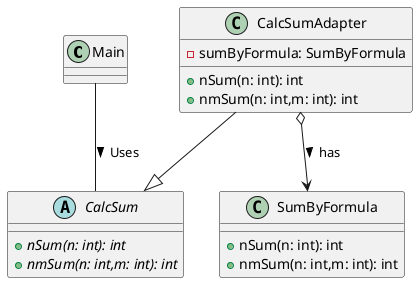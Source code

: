 @startuml adapter
class Main
abstract class CalcSum{
    + {abstract} nSum(n: int): int
    + {abstract} nmSum(n: int,m: int): int
}
class CalcSumAdapter{
    - sumByFormula: SumByFormula
    + nSum(n: int): int
    + nmSum(n: int,m: int): int
}
class SumByFormula{
    + nSum(n: int): int
    + nmSum(n: int,m: int): int
}
Main -- CalcSum : Uses >
CalcSumAdapter--|>CalcSum 
CalcSumAdapter o--> SumByFormula : has >

@enduml
